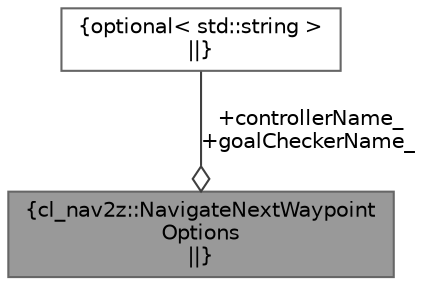 digraph "cl_nav2z::NavigateNextWaypointOptions"
{
 // LATEX_PDF_SIZE
  bgcolor="transparent";
  edge [fontname=Helvetica,fontsize=10,labelfontname=Helvetica,labelfontsize=10];
  node [fontname=Helvetica,fontsize=10,shape=box,height=0.2,width=0.4];
  Node1 [label="{cl_nav2z::NavigateNextWaypoint\lOptions\n||}",height=0.2,width=0.4,color="gray40", fillcolor="grey60", style="filled", fontcolor="black",tooltip=" "];
  Node2 -> Node1 [color="grey25",style="solid",label=" +controllerName_\n+goalCheckerName_" ,arrowhead="odiamond"];
  Node2 [label="{optional\< std::string \>\n||}",height=0.2,width=0.4,color="gray40", fillcolor="white", style="filled",tooltip=" "];
}
